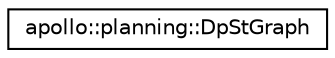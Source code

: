 digraph "Graphical Class Hierarchy"
{
  edge [fontname="Helvetica",fontsize="10",labelfontname="Helvetica",labelfontsize="10"];
  node [fontname="Helvetica",fontsize="10",shape=record];
  rankdir="LR";
  Node1 [label="apollo::planning::DpStGraph",height=0.2,width=0.4,color="black", fillcolor="white", style="filled",URL="$classapollo_1_1planning_1_1DpStGraph.html"];
}
